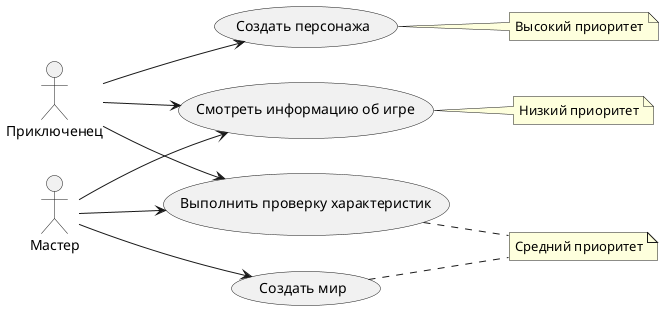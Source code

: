 @startuml
'https://plantuml.com/use-case-diagram
left to right direction

note "Низкий приоритет" as P3
note "Средний приоритет" as P2
note "Высокий приоритет" as P1

"Приключенец" as adventurer
"Мастер" as master

"Смотреть информацию об игре" as (seeManual)
(seeManual) .. P3

"Создать персонажа" as (createCharacter)
(createCharacter) .. P1

"Выполнить проверку характеристик" as (roll)
(roll) .. P2
"Создать мир" as (createWorld)
(createWorld) .. P2

master --> (seeManual)
adventurer --> (seeManual)
adventurer --> (createCharacter)
master --> (createWorld)
master --> (roll)
adventurer --> (roll)
@enduml

@startmindmap
* Смотреть информацию об игре
** Смотреть список рас
** Смотреть информацию о выбранной расе
** Смотреть список классов
@endmindmap